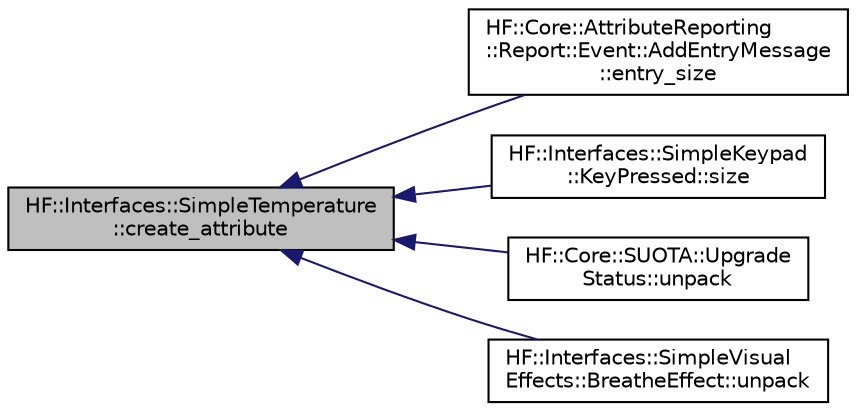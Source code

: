 digraph "HF::Interfaces::SimpleTemperature::create_attribute"
{
  edge [fontname="Helvetica",fontsize="10",labelfontname="Helvetica",labelfontsize="10"];
  node [fontname="Helvetica",fontsize="10",shape=record];
  rankdir="LR";
  Node4 [label="HF::Interfaces::SimpleTemperature\l::create_attribute",height=0.2,width=0.4,color="black", fillcolor="grey75", style="filled", fontcolor="black"];
  Node4 -> Node5 [dir="back",color="midnightblue",fontsize="10",style="solid",fontname="Helvetica"];
  Node5 [label="HF::Core::AttributeReporting\l::Report::Event::AddEntryMessage\l::entry_size",height=0.2,width=0.4,color="black", fillcolor="white", style="filled",URL="$structHF_1_1Core_1_1AttributeReporting_1_1Report_1_1Event_1_1AddEntryMessage.html#ab903e6f354a1f8a35807d87c679ad3af",tooltip="Get the minimum number of bytes required for unpacking an entry. "];
  Node4 -> Node6 [dir="back",color="midnightblue",fontsize="10",style="solid",fontname="Helvetica"];
  Node6 [label="HF::Interfaces::SimpleKeypad\l::KeyPressed::size",height=0.2,width=0.4,color="black", fillcolor="white", style="filled",URL="$structHF_1_1Interfaces_1_1SimpleKeypad_1_1KeyPressed.html#a536896527ff61861e3bba7d87516e950",tooltip="Number bytes needed to serialize the message. "];
  Node4 -> Node7 [dir="back",color="midnightblue",fontsize="10",style="solid",fontname="Helvetica"];
  Node7 [label="HF::Core::SUOTA::Upgrade\lStatus::unpack",height=0.2,width=0.4,color="black", fillcolor="white", style="filled",URL="$structHF_1_1Core_1_1SUOTA_1_1UpgradeStatus.html#aba1f97508db1d83ed4a234fc4a97778f",tooltip="Read a message from a ByteArray. "];
  Node4 -> Node8 [dir="back",color="midnightblue",fontsize="10",style="solid",fontname="Helvetica"];
  Node8 [label="HF::Interfaces::SimpleVisual\lEffects::BreatheEffect::unpack",height=0.2,width=0.4,color="black", fillcolor="white", style="filled",URL="$structHF_1_1Interfaces_1_1SimpleVisualEffects_1_1BreatheEffect.html#a381f38521468ed3e51432981ad52be38",tooltip="Read a message from a ByteArray. "];
}
